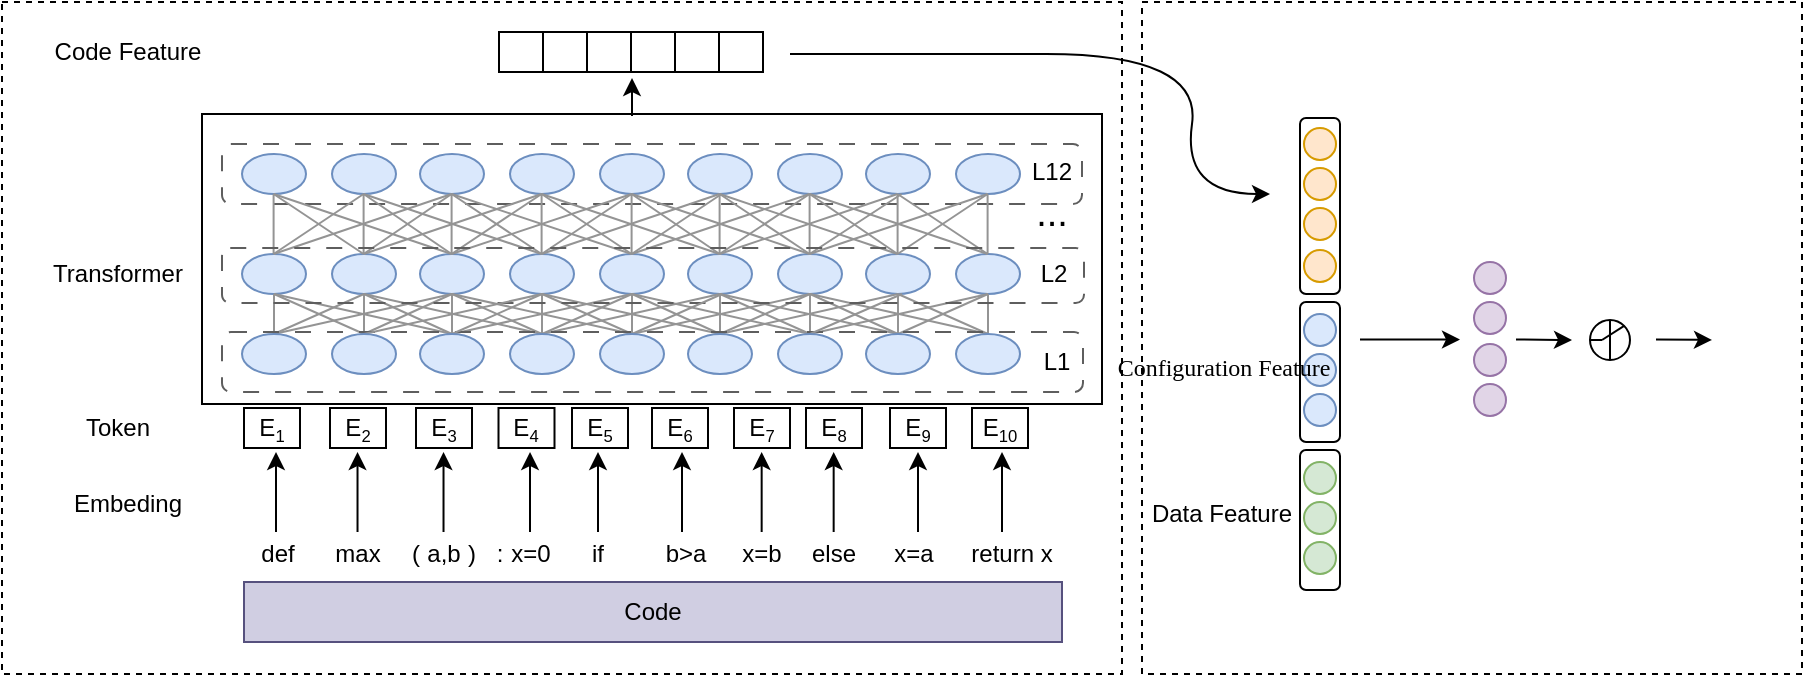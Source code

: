 <mxfile version="21.7.0" type="github">
  <diagram name="第 1 页" id="i-hQURjPeFK39cfyPwLi">
    <mxGraphModel dx="1195" dy="632" grid="1" gridSize="10" guides="1" tooltips="1" connect="1" arrows="1" fold="1" page="1" pageScale="1" pageWidth="827" pageHeight="1169" math="0" shadow="0">
      <root>
        <mxCell id="0" />
        <mxCell id="1" parent="0" />
        <mxCell id="bjcHSdZk1-LDdz5LGARR-2" value="" style="rounded=0;whiteSpace=wrap;html=1;dashed=1;" vertex="1" parent="1">
          <mxGeometry x="570" y="304" width="330" height="336" as="geometry" />
        </mxCell>
        <mxCell id="bjcHSdZk1-LDdz5LGARR-1" value="" style="rounded=0;whiteSpace=wrap;html=1;dashed=1;" vertex="1" parent="1">
          <mxGeometry y="304" width="560" height="336" as="geometry" />
        </mxCell>
        <mxCell id="APk3Ht_Tyn_4InIeWBDC-63" value="" style="group;dashed=1;" parent="1" vertex="1" connectable="0">
          <mxGeometry x="120" y="385" width="430" height="160" as="geometry" />
        </mxCell>
        <mxCell id="APk3Ht_Tyn_4InIeWBDC-177" value="" style="rounded=0;whiteSpace=wrap;html=1;" parent="APk3Ht_Tyn_4InIeWBDC-63" vertex="1">
          <mxGeometry x="-20" y="-25" width="450" height="145" as="geometry" />
        </mxCell>
        <mxCell id="APk3Ht_Tyn_4InIeWBDC-64" value="" style="ellipse;whiteSpace=wrap;html=1;fillColor=#dae8fc;strokeWidth=1;strokeColor=#6c8ebf;" parent="APk3Ht_Tyn_4InIeWBDC-63" vertex="1">
          <mxGeometry y="-5" width="32" height="20" as="geometry" />
        </mxCell>
        <mxCell id="APk3Ht_Tyn_4InIeWBDC-65" value="" style="ellipse;whiteSpace=wrap;html=1;fillColor=#dae8fc;strokeWidth=1;strokeColor=#6c8ebf;" parent="APk3Ht_Tyn_4InIeWBDC-63" vertex="1">
          <mxGeometry x="45" y="-5" width="32" height="20" as="geometry" />
        </mxCell>
        <mxCell id="APk3Ht_Tyn_4InIeWBDC-66" value="" style="ellipse;whiteSpace=wrap;html=1;fillColor=#dae8fc;strokeWidth=1;strokeColor=#6c8ebf;" parent="APk3Ht_Tyn_4InIeWBDC-63" vertex="1">
          <mxGeometry x="134" y="-5" width="32" height="20" as="geometry" />
        </mxCell>
        <mxCell id="APk3Ht_Tyn_4InIeWBDC-67" value="" style="ellipse;whiteSpace=wrap;html=1;fillColor=#dae8fc;strokeWidth=1;strokeColor=#6c8ebf;" parent="APk3Ht_Tyn_4InIeWBDC-63" vertex="1">
          <mxGeometry x="89" y="-5" width="32" height="20" as="geometry" />
        </mxCell>
        <mxCell id="APk3Ht_Tyn_4InIeWBDC-68" value="" style="ellipse;whiteSpace=wrap;html=1;fillColor=#dae8fc;strokeWidth=1;strokeColor=#6c8ebf;" parent="APk3Ht_Tyn_4InIeWBDC-63" vertex="1">
          <mxGeometry x="179" y="-5" width="32" height="20" as="geometry" />
        </mxCell>
        <mxCell id="APk3Ht_Tyn_4InIeWBDC-69" value="" style="ellipse;whiteSpace=wrap;html=1;fillColor=#dae8fc;strokeWidth=1;strokeColor=#6c8ebf;" parent="APk3Ht_Tyn_4InIeWBDC-63" vertex="1">
          <mxGeometry x="268" y="-5" width="32" height="20" as="geometry" />
        </mxCell>
        <mxCell id="APk3Ht_Tyn_4InIeWBDC-70" value="" style="ellipse;whiteSpace=wrap;html=1;fillColor=#dae8fc;strokeWidth=1;strokeColor=#6c8ebf;" parent="APk3Ht_Tyn_4InIeWBDC-63" vertex="1">
          <mxGeometry x="223" y="-5" width="32" height="20" as="geometry" />
        </mxCell>
        <mxCell id="APk3Ht_Tyn_4InIeWBDC-71" value="" style="ellipse;whiteSpace=wrap;html=1;fillColor=#dae8fc;strokeWidth=1;strokeColor=#6c8ebf;" parent="APk3Ht_Tyn_4InIeWBDC-63" vertex="1">
          <mxGeometry x="312" y="-5" width="32" height="20" as="geometry" />
        </mxCell>
        <mxCell id="APk3Ht_Tyn_4InIeWBDC-72" value="" style="ellipse;whiteSpace=wrap;html=1;fillColor=#dae8fc;strokeWidth=1;strokeColor=#6c8ebf;" parent="APk3Ht_Tyn_4InIeWBDC-63" vertex="1">
          <mxGeometry x="357" y="-5" width="32" height="20" as="geometry" />
        </mxCell>
        <mxCell id="APk3Ht_Tyn_4InIeWBDC-1" value="Code" style="rounded=0;whiteSpace=wrap;html=1;fillColor=#d0cee2;strokeColor=#56517e;" parent="1" vertex="1">
          <mxGeometry x="121" y="594" width="409" height="30" as="geometry" />
        </mxCell>
        <mxCell id="APk3Ht_Tyn_4InIeWBDC-5" value="def" style="text;html=1;strokeColor=none;fillColor=none;align=center;verticalAlign=middle;whiteSpace=wrap;rounded=0;" parent="1" vertex="1">
          <mxGeometry x="128" y="560" width="20" height="40" as="geometry" />
        </mxCell>
        <mxCell id="APk3Ht_Tyn_4InIeWBDC-6" value="max" style="text;html=1;strokeColor=none;fillColor=none;align=center;verticalAlign=middle;whiteSpace=wrap;rounded=0;" parent="1" vertex="1">
          <mxGeometry x="168" y="560" width="20" height="40" as="geometry" />
        </mxCell>
        <mxCell id="APk3Ht_Tyn_4InIeWBDC-7" value="(" style="text;html=1;strokeColor=none;fillColor=none;align=center;verticalAlign=middle;whiteSpace=wrap;rounded=0;" parent="1" vertex="1">
          <mxGeometry x="202" y="560" width="10" height="40" as="geometry" />
        </mxCell>
        <mxCell id="APk3Ht_Tyn_4InIeWBDC-8" value="a,b" style="text;html=1;strokeColor=none;fillColor=none;align=center;verticalAlign=middle;whiteSpace=wrap;rounded=0;" parent="1" vertex="1">
          <mxGeometry x="211" y="560" width="20" height="40" as="geometry" />
        </mxCell>
        <mxCell id="APk3Ht_Tyn_4InIeWBDC-9" value=")" style="text;html=1;strokeColor=none;fillColor=none;align=center;verticalAlign=middle;whiteSpace=wrap;rounded=0;" parent="1" vertex="1">
          <mxGeometry x="230" y="560" width="10" height="40" as="geometry" />
        </mxCell>
        <mxCell id="APk3Ht_Tyn_4InIeWBDC-10" value="x=0" style="text;html=1;strokeColor=none;fillColor=none;align=center;verticalAlign=middle;whiteSpace=wrap;rounded=0;" parent="1" vertex="1">
          <mxGeometry x="256" y="560" width="16.5" height="40" as="geometry" />
        </mxCell>
        <mxCell id="APk3Ht_Tyn_4InIeWBDC-11" value=":" style="text;html=1;strokeColor=none;fillColor=none;align=center;verticalAlign=middle;whiteSpace=wrap;rounded=0;" parent="1" vertex="1">
          <mxGeometry x="244" y="560" width="10" height="40" as="geometry" />
        </mxCell>
        <mxCell id="APk3Ht_Tyn_4InIeWBDC-12" value="x=b" style="text;html=1;strokeColor=none;fillColor=none;align=center;verticalAlign=middle;whiteSpace=wrap;rounded=0;" parent="1" vertex="1">
          <mxGeometry x="370" y="560" width="20" height="40" as="geometry" />
        </mxCell>
        <mxCell id="APk3Ht_Tyn_4InIeWBDC-13" value="if" style="text;html=1;strokeColor=none;fillColor=none;align=center;verticalAlign=middle;whiteSpace=wrap;rounded=0;" parent="1" vertex="1">
          <mxGeometry x="293" y="560" width="10" height="40" as="geometry" />
        </mxCell>
        <mxCell id="APk3Ht_Tyn_4InIeWBDC-15" value="else" style="text;html=1;strokeColor=none;fillColor=none;align=center;verticalAlign=middle;whiteSpace=wrap;rounded=0;" parent="1" vertex="1">
          <mxGeometry x="406" y="560" width="20" height="40" as="geometry" />
        </mxCell>
        <mxCell id="APk3Ht_Tyn_4InIeWBDC-16" value="x=a" style="text;html=1;strokeColor=none;fillColor=none;align=center;verticalAlign=middle;whiteSpace=wrap;rounded=0;" parent="1" vertex="1">
          <mxGeometry x="446" y="560" width="20" height="40" as="geometry" />
        </mxCell>
        <mxCell id="APk3Ht_Tyn_4InIeWBDC-17" value="return x" style="text;html=1;strokeColor=none;fillColor=none;align=center;verticalAlign=middle;whiteSpace=wrap;rounded=0;" parent="1" vertex="1">
          <mxGeometry x="480" y="560" width="50" height="40" as="geometry" />
        </mxCell>
        <mxCell id="APk3Ht_Tyn_4InIeWBDC-19" value="b&amp;gt;a" style="text;html=1;strokeColor=none;fillColor=none;align=center;verticalAlign=middle;whiteSpace=wrap;rounded=0;" parent="1" vertex="1">
          <mxGeometry x="329" y="560" width="26" height="40" as="geometry" />
        </mxCell>
        <mxCell id="APk3Ht_Tyn_4InIeWBDC-21" value="" style="endArrow=classic;html=1;rounded=0;" parent="1" edge="1">
          <mxGeometry width="50" height="50" relative="1" as="geometry">
            <mxPoint x="137" y="569" as="sourcePoint" />
            <mxPoint x="137" y="529" as="targetPoint" />
          </mxGeometry>
        </mxCell>
        <mxCell id="APk3Ht_Tyn_4InIeWBDC-22" value="" style="endArrow=classic;html=1;rounded=0;" parent="1" edge="1">
          <mxGeometry width="50" height="50" relative="1" as="geometry">
            <mxPoint x="177.76" y="569" as="sourcePoint" />
            <mxPoint x="177.76" y="529" as="targetPoint" />
          </mxGeometry>
        </mxCell>
        <mxCell id="APk3Ht_Tyn_4InIeWBDC-23" value="" style="endArrow=classic;html=1;rounded=0;" parent="1" edge="1">
          <mxGeometry width="50" height="50" relative="1" as="geometry">
            <mxPoint x="220.76" y="569" as="sourcePoint" />
            <mxPoint x="220.76" y="529" as="targetPoint" />
          </mxGeometry>
        </mxCell>
        <mxCell id="APk3Ht_Tyn_4InIeWBDC-24" value="" style="endArrow=classic;html=1;rounded=0;" parent="1" edge="1">
          <mxGeometry width="50" height="50" relative="1" as="geometry">
            <mxPoint x="264.01" y="569" as="sourcePoint" />
            <mxPoint x="264.01" y="529" as="targetPoint" />
          </mxGeometry>
        </mxCell>
        <mxCell id="APk3Ht_Tyn_4InIeWBDC-25" value="" style="endArrow=classic;html=1;rounded=0;" parent="1" edge="1">
          <mxGeometry width="50" height="50" relative="1" as="geometry">
            <mxPoint x="298" y="569" as="sourcePoint" />
            <mxPoint x="298" y="529" as="targetPoint" />
          </mxGeometry>
        </mxCell>
        <mxCell id="APk3Ht_Tyn_4InIeWBDC-26" value="" style="endArrow=classic;html=1;rounded=0;" parent="1" edge="1">
          <mxGeometry width="50" height="50" relative="1" as="geometry">
            <mxPoint x="340" y="569" as="sourcePoint" />
            <mxPoint x="340" y="529" as="targetPoint" />
          </mxGeometry>
        </mxCell>
        <mxCell id="APk3Ht_Tyn_4InIeWBDC-27" value="" style="endArrow=classic;html=1;rounded=0;" parent="1" edge="1">
          <mxGeometry width="50" height="50" relative="1" as="geometry">
            <mxPoint x="379.83" y="569" as="sourcePoint" />
            <mxPoint x="379.83" y="529" as="targetPoint" />
          </mxGeometry>
        </mxCell>
        <mxCell id="APk3Ht_Tyn_4InIeWBDC-28" value="" style="endArrow=classic;html=1;rounded=0;" parent="1" edge="1">
          <mxGeometry width="50" height="50" relative="1" as="geometry">
            <mxPoint x="415.83" y="569" as="sourcePoint" />
            <mxPoint x="415.83" y="529" as="targetPoint" />
          </mxGeometry>
        </mxCell>
        <mxCell id="APk3Ht_Tyn_4InIeWBDC-29" value="" style="endArrow=classic;html=1;rounded=0;" parent="1" edge="1">
          <mxGeometry width="50" height="50" relative="1" as="geometry">
            <mxPoint x="458" y="569" as="sourcePoint" />
            <mxPoint x="458" y="529" as="targetPoint" />
          </mxGeometry>
        </mxCell>
        <mxCell id="APk3Ht_Tyn_4InIeWBDC-30" value="" style="endArrow=classic;html=1;rounded=0;" parent="1" edge="1">
          <mxGeometry width="50" height="50" relative="1" as="geometry">
            <mxPoint x="500" y="569" as="sourcePoint" />
            <mxPoint x="500" y="529" as="targetPoint" />
          </mxGeometry>
        </mxCell>
        <mxCell id="APk3Ht_Tyn_4InIeWBDC-31" value="E&lt;span style=&quot;font-size: 10px;&quot;&gt;&lt;sub&gt;1&lt;/sub&gt;&lt;/span&gt;" style="rounded=0;whiteSpace=wrap;html=1;" parent="1" vertex="1">
          <mxGeometry x="121" y="507" width="28" height="20" as="geometry" />
        </mxCell>
        <mxCell id="APk3Ht_Tyn_4InIeWBDC-33" value="E&lt;span style=&quot;font-size: 10px;&quot;&gt;&lt;sub&gt;2&lt;/sub&gt;&lt;/span&gt;" style="rounded=0;whiteSpace=wrap;html=1;" parent="1" vertex="1">
          <mxGeometry x="164" y="507" width="28" height="20" as="geometry" />
        </mxCell>
        <mxCell id="APk3Ht_Tyn_4InIeWBDC-34" value="E&lt;span style=&quot;font-size: 10px;&quot;&gt;&lt;sub&gt;3&lt;/sub&gt;&lt;/span&gt;" style="rounded=0;whiteSpace=wrap;html=1;" parent="1" vertex="1">
          <mxGeometry x="207" y="507" width="28" height="20" as="geometry" />
        </mxCell>
        <mxCell id="APk3Ht_Tyn_4InIeWBDC-35" value="E&lt;span style=&quot;font-size: 10px;&quot;&gt;&lt;sub&gt;4&lt;/sub&gt;&lt;/span&gt;" style="rounded=0;whiteSpace=wrap;html=1;" parent="1" vertex="1">
          <mxGeometry x="248.25" y="507" width="28" height="20" as="geometry" />
        </mxCell>
        <mxCell id="APk3Ht_Tyn_4InIeWBDC-36" value="E&lt;span style=&quot;font-size: 10px;&quot;&gt;&lt;sub&gt;5&lt;/sub&gt;&lt;/span&gt;" style="rounded=0;whiteSpace=wrap;html=1;" parent="1" vertex="1">
          <mxGeometry x="285" y="507" width="28" height="20" as="geometry" />
        </mxCell>
        <mxCell id="APk3Ht_Tyn_4InIeWBDC-37" value="E&lt;span style=&quot;font-size: 10px;&quot;&gt;&lt;sub&gt;7&lt;/sub&gt;&lt;/span&gt;" style="rounded=0;whiteSpace=wrap;html=1;" parent="1" vertex="1">
          <mxGeometry x="366" y="507" width="28" height="20" as="geometry" />
        </mxCell>
        <mxCell id="APk3Ht_Tyn_4InIeWBDC-38" value="E&lt;span style=&quot;font-size: 10px;&quot;&gt;&lt;sub&gt;6&lt;/sub&gt;&lt;/span&gt;" style="rounded=0;whiteSpace=wrap;html=1;fontStyle=0" parent="1" vertex="1">
          <mxGeometry x="325" y="507" width="28" height="20" as="geometry" />
        </mxCell>
        <mxCell id="APk3Ht_Tyn_4InIeWBDC-39" value="E&lt;span style=&quot;font-size: 10px;&quot;&gt;&lt;sub&gt;8&lt;/sub&gt;&lt;/span&gt;" style="rounded=0;whiteSpace=wrap;html=1;" parent="1" vertex="1">
          <mxGeometry x="402" y="507" width="28" height="20" as="geometry" />
        </mxCell>
        <mxCell id="APk3Ht_Tyn_4InIeWBDC-40" value="E&lt;span style=&quot;font-size: 10px;&quot;&gt;&lt;sub&gt;9&lt;/sub&gt;&lt;/span&gt;" style="rounded=0;whiteSpace=wrap;html=1;" parent="1" vertex="1">
          <mxGeometry x="444" y="507" width="28" height="20" as="geometry" />
        </mxCell>
        <mxCell id="APk3Ht_Tyn_4InIeWBDC-41" value="E&lt;span style=&quot;font-size: 10px;&quot;&gt;&lt;sub&gt;10&lt;/sub&gt;&lt;/span&gt;" style="rounded=0;whiteSpace=wrap;html=1;" parent="1" vertex="1">
          <mxGeometry x="485" y="507" width="28" height="20" as="geometry" />
        </mxCell>
        <mxCell id="APk3Ht_Tyn_4InIeWBDC-53" value="" style="group" parent="1" vertex="1" connectable="0">
          <mxGeometry x="120" y="430" width="389" height="20" as="geometry" />
        </mxCell>
        <mxCell id="APk3Ht_Tyn_4InIeWBDC-54" value="" style="ellipse;whiteSpace=wrap;html=1;fillColor=#dae8fc;strokeWidth=1;strokeColor=#6c8ebf;" parent="APk3Ht_Tyn_4InIeWBDC-53" vertex="1">
          <mxGeometry width="32" height="20" as="geometry" />
        </mxCell>
        <mxCell id="APk3Ht_Tyn_4InIeWBDC-55" value="" style="ellipse;whiteSpace=wrap;html=1;fillColor=#dae8fc;strokeWidth=1;strokeColor=#6c8ebf;" parent="APk3Ht_Tyn_4InIeWBDC-53" vertex="1">
          <mxGeometry x="45" width="32" height="20" as="geometry" />
        </mxCell>
        <mxCell id="APk3Ht_Tyn_4InIeWBDC-56" value="" style="ellipse;whiteSpace=wrap;html=1;fillColor=#dae8fc;strokeWidth=1;strokeColor=#6c8ebf;" parent="APk3Ht_Tyn_4InIeWBDC-53" vertex="1">
          <mxGeometry x="134" width="32" height="20" as="geometry" />
        </mxCell>
        <mxCell id="APk3Ht_Tyn_4InIeWBDC-57" value="" style="ellipse;whiteSpace=wrap;html=1;fillColor=#dae8fc;strokeWidth=1;strokeColor=#6c8ebf;" parent="APk3Ht_Tyn_4InIeWBDC-53" vertex="1">
          <mxGeometry x="89" width="32" height="20" as="geometry" />
        </mxCell>
        <mxCell id="APk3Ht_Tyn_4InIeWBDC-58" value="" style="ellipse;whiteSpace=wrap;html=1;fillColor=#dae8fc;strokeWidth=1;strokeColor=#6c8ebf;" parent="APk3Ht_Tyn_4InIeWBDC-53" vertex="1">
          <mxGeometry x="179" width="32" height="20" as="geometry" />
        </mxCell>
        <mxCell id="APk3Ht_Tyn_4InIeWBDC-59" value="" style="ellipse;whiteSpace=wrap;html=1;fillColor=#dae8fc;strokeWidth=1;strokeColor=#6c8ebf;" parent="APk3Ht_Tyn_4InIeWBDC-53" vertex="1">
          <mxGeometry x="268" width="32" height="20" as="geometry" />
        </mxCell>
        <mxCell id="APk3Ht_Tyn_4InIeWBDC-60" value="" style="ellipse;whiteSpace=wrap;html=1;fillColor=#dae8fc;strokeWidth=1;strokeColor=#6c8ebf;" parent="APk3Ht_Tyn_4InIeWBDC-53" vertex="1">
          <mxGeometry x="223" width="32" height="20" as="geometry" />
        </mxCell>
        <mxCell id="APk3Ht_Tyn_4InIeWBDC-61" value="" style="ellipse;whiteSpace=wrap;html=1;fillColor=#dae8fc;strokeWidth=1;strokeColor=#6c8ebf;" parent="APk3Ht_Tyn_4InIeWBDC-53" vertex="1">
          <mxGeometry x="312" width="32" height="20" as="geometry" />
        </mxCell>
        <mxCell id="APk3Ht_Tyn_4InIeWBDC-62" value="" style="ellipse;whiteSpace=wrap;html=1;fillColor=#dae8fc;strokeWidth=1;strokeColor=#6c8ebf;" parent="APk3Ht_Tyn_4InIeWBDC-53" vertex="1">
          <mxGeometry x="357" width="32" height="20" as="geometry" />
        </mxCell>
        <mxCell id="APk3Ht_Tyn_4InIeWBDC-77" style="rounded=0;orthogonalLoop=1;jettySize=auto;html=1;exitX=0.5;exitY=0;exitDx=0;exitDy=0;entryX=0.5;entryY=1;entryDx=0;entryDy=0;endArrow=none;endFill=0;strokeWidth=1;strokeColor=#949494;" parent="1" source="APk3Ht_Tyn_4InIeWBDC-42" target="APk3Ht_Tyn_4InIeWBDC-54" edge="1">
          <mxGeometry relative="1" as="geometry" />
        </mxCell>
        <mxCell id="APk3Ht_Tyn_4InIeWBDC-78" style="edgeStyle=orthogonalEdgeStyle;rounded=0;orthogonalLoop=1;jettySize=auto;html=1;exitX=0.5;exitY=0;exitDx=0;exitDy=0;entryX=0.5;entryY=1;entryDx=0;entryDy=0;endArrow=none;endFill=0;strokeWidth=1;strokeColor=#949494;" parent="1" source="APk3Ht_Tyn_4InIeWBDC-43" target="APk3Ht_Tyn_4InIeWBDC-55" edge="1">
          <mxGeometry relative="1" as="geometry" />
        </mxCell>
        <mxCell id="APk3Ht_Tyn_4InIeWBDC-79" style="edgeStyle=orthogonalEdgeStyle;rounded=0;orthogonalLoop=1;jettySize=auto;html=1;exitX=0.5;exitY=0;exitDx=0;exitDy=0;entryX=0.5;entryY=1;entryDx=0;entryDy=0;endArrow=none;endFill=0;strokeWidth=1;strokeColor=#949494;" parent="1" source="APk3Ht_Tyn_4InIeWBDC-45" target="APk3Ht_Tyn_4InIeWBDC-57" edge="1">
          <mxGeometry relative="1" as="geometry" />
        </mxCell>
        <mxCell id="APk3Ht_Tyn_4InIeWBDC-80" style="edgeStyle=orthogonalEdgeStyle;rounded=0;orthogonalLoop=1;jettySize=auto;html=1;exitX=0.5;exitY=0;exitDx=0;exitDy=0;entryX=0.5;entryY=1;entryDx=0;entryDy=0;endArrow=none;endFill=0;strokeWidth=1;strokeColor=#949494;" parent="1" source="APk3Ht_Tyn_4InIeWBDC-44" target="APk3Ht_Tyn_4InIeWBDC-56" edge="1">
          <mxGeometry relative="1" as="geometry" />
        </mxCell>
        <mxCell id="APk3Ht_Tyn_4InIeWBDC-82" style="edgeStyle=orthogonalEdgeStyle;rounded=0;orthogonalLoop=1;jettySize=auto;html=1;exitX=0.5;exitY=0;exitDx=0;exitDy=0;entryX=0.5;entryY=1;entryDx=0;entryDy=0;endArrow=none;endFill=0;strokeWidth=1;strokeColor=#949494;" parent="1" source="APk3Ht_Tyn_4InIeWBDC-46" target="APk3Ht_Tyn_4InIeWBDC-58" edge="1">
          <mxGeometry relative="1" as="geometry" />
        </mxCell>
        <mxCell id="APk3Ht_Tyn_4InIeWBDC-83" style="edgeStyle=orthogonalEdgeStyle;rounded=0;orthogonalLoop=1;jettySize=auto;html=1;exitX=0.5;exitY=0;exitDx=0;exitDy=0;entryX=0.5;entryY=1;entryDx=0;entryDy=0;endArrow=none;endFill=0;strokeWidth=1;strokeColor=#949494;" parent="1" source="APk3Ht_Tyn_4InIeWBDC-48" target="APk3Ht_Tyn_4InIeWBDC-60" edge="1">
          <mxGeometry relative="1" as="geometry" />
        </mxCell>
        <mxCell id="APk3Ht_Tyn_4InIeWBDC-84" style="edgeStyle=orthogonalEdgeStyle;rounded=0;orthogonalLoop=1;jettySize=auto;html=1;exitX=0.5;exitY=0;exitDx=0;exitDy=0;entryX=0.5;entryY=1;entryDx=0;entryDy=0;endArrow=none;endFill=0;strokeWidth=1;strokeColor=#949494;" parent="1" source="APk3Ht_Tyn_4InIeWBDC-47" target="APk3Ht_Tyn_4InIeWBDC-59" edge="1">
          <mxGeometry relative="1" as="geometry" />
        </mxCell>
        <mxCell id="APk3Ht_Tyn_4InIeWBDC-85" style="edgeStyle=orthogonalEdgeStyle;rounded=0;orthogonalLoop=1;jettySize=auto;html=1;exitX=0.5;exitY=0;exitDx=0;exitDy=0;entryX=0.5;entryY=1;entryDx=0;entryDy=0;endArrow=none;endFill=0;strokeWidth=1;strokeColor=#949494;" parent="1" source="APk3Ht_Tyn_4InIeWBDC-49" target="APk3Ht_Tyn_4InIeWBDC-61" edge="1">
          <mxGeometry relative="1" as="geometry" />
        </mxCell>
        <mxCell id="APk3Ht_Tyn_4InIeWBDC-86" style="edgeStyle=orthogonalEdgeStyle;rounded=0;orthogonalLoop=1;jettySize=auto;html=1;exitX=0.5;exitY=0;exitDx=0;exitDy=0;entryX=0.5;entryY=1;entryDx=0;entryDy=0;endArrow=none;endFill=0;strokeWidth=1;strokeColor=#949494;" parent="1" source="APk3Ht_Tyn_4InIeWBDC-50" target="APk3Ht_Tyn_4InIeWBDC-62" edge="1">
          <mxGeometry relative="1" as="geometry" />
        </mxCell>
        <mxCell id="APk3Ht_Tyn_4InIeWBDC-88" style="edgeStyle=none;rounded=0;orthogonalLoop=1;jettySize=auto;html=1;exitX=0.5;exitY=0;exitDx=0;exitDy=0;entryX=0.5;entryY=1;entryDx=0;entryDy=0;endArrow=none;endFill=0;strokeWidth=1;strokeColor=#949494;" parent="1" source="APk3Ht_Tyn_4InIeWBDC-42" target="APk3Ht_Tyn_4InIeWBDC-55" edge="1">
          <mxGeometry relative="1" as="geometry" />
        </mxCell>
        <mxCell id="APk3Ht_Tyn_4InIeWBDC-89" style="edgeStyle=none;rounded=0;orthogonalLoop=1;jettySize=auto;html=1;exitX=0.5;exitY=0;exitDx=0;exitDy=0;entryX=0.5;entryY=1;entryDx=0;entryDy=0;endArrow=none;endFill=0;strokeWidth=1;strokeColor=#949494;" parent="1" source="APk3Ht_Tyn_4InIeWBDC-42" target="APk3Ht_Tyn_4InIeWBDC-57" edge="1">
          <mxGeometry relative="1" as="geometry" />
        </mxCell>
        <mxCell id="APk3Ht_Tyn_4InIeWBDC-90" style="edgeStyle=none;rounded=0;orthogonalLoop=1;jettySize=auto;html=1;exitX=0.5;exitY=0;exitDx=0;exitDy=0;entryX=0.5;entryY=1;entryDx=0;entryDy=0;endArrow=none;endFill=0;strokeWidth=1;strokeColor=#949494;" parent="1" source="APk3Ht_Tyn_4InIeWBDC-43" target="APk3Ht_Tyn_4InIeWBDC-57" edge="1">
          <mxGeometry relative="1" as="geometry" />
        </mxCell>
        <mxCell id="APk3Ht_Tyn_4InIeWBDC-93" style="edgeStyle=none;rounded=0;orthogonalLoop=1;jettySize=auto;html=1;exitX=0.5;exitY=0;exitDx=0;exitDy=0;entryX=0.5;entryY=1;entryDx=0;entryDy=0;endArrow=none;endFill=0;strokeWidth=1;strokeColor=#949494;" parent="1" source="APk3Ht_Tyn_4InIeWBDC-45" target="APk3Ht_Tyn_4InIeWBDC-58" edge="1">
          <mxGeometry relative="1" as="geometry" />
        </mxCell>
        <mxCell id="APk3Ht_Tyn_4InIeWBDC-94" style="edgeStyle=none;rounded=0;orthogonalLoop=1;jettySize=auto;html=1;exitX=0.5;exitY=0;exitDx=0;exitDy=0;entryX=0.5;entryY=1;entryDx=0;entryDy=0;endArrow=none;endFill=0;strokeWidth=1;strokeColor=#949494;" parent="1" source="APk3Ht_Tyn_4InIeWBDC-44" target="APk3Ht_Tyn_4InIeWBDC-58" edge="1">
          <mxGeometry relative="1" as="geometry" />
        </mxCell>
        <mxCell id="APk3Ht_Tyn_4InIeWBDC-95" style="edgeStyle=none;rounded=0;orthogonalLoop=1;jettySize=auto;html=1;exitX=0.5;exitY=0;exitDx=0;exitDy=0;entryX=0.5;entryY=1;entryDx=0;entryDy=0;endArrow=none;endFill=0;strokeWidth=1;strokeColor=#949494;" parent="1" source="APk3Ht_Tyn_4InIeWBDC-44" target="APk3Ht_Tyn_4InIeWBDC-60" edge="1">
          <mxGeometry relative="1" as="geometry" />
        </mxCell>
        <mxCell id="APk3Ht_Tyn_4InIeWBDC-97" style="edgeStyle=none;rounded=0;orthogonalLoop=1;jettySize=auto;html=1;exitX=0.5;exitY=0;exitDx=0;exitDy=0;entryX=0.5;entryY=1;entryDx=0;entryDy=0;endArrow=none;endFill=0;strokeWidth=1;strokeColor=#949494;" parent="1" source="APk3Ht_Tyn_4InIeWBDC-46" target="APk3Ht_Tyn_4InIeWBDC-59" edge="1">
          <mxGeometry relative="1" as="geometry" />
        </mxCell>
        <mxCell id="APk3Ht_Tyn_4InIeWBDC-98" style="edgeStyle=none;rounded=0;orthogonalLoop=1;jettySize=auto;html=1;exitX=0.5;exitY=0;exitDx=0;exitDy=0;entryX=0.5;entryY=1;entryDx=0;entryDy=0;endArrow=none;endFill=0;strokeWidth=1;strokeColor=#949494;" parent="1" source="APk3Ht_Tyn_4InIeWBDC-48" target="APk3Ht_Tyn_4InIeWBDC-59" edge="1">
          <mxGeometry relative="1" as="geometry" />
        </mxCell>
        <mxCell id="APk3Ht_Tyn_4InIeWBDC-99" style="edgeStyle=none;rounded=0;orthogonalLoop=1;jettySize=auto;html=1;exitX=0.5;exitY=0;exitDx=0;exitDy=0;entryX=0.5;entryY=1;entryDx=0;entryDy=0;endArrow=none;endFill=0;strokeWidth=1;strokeColor=#949494;" parent="1" source="APk3Ht_Tyn_4InIeWBDC-48" target="APk3Ht_Tyn_4InIeWBDC-61" edge="1">
          <mxGeometry relative="1" as="geometry" />
        </mxCell>
        <mxCell id="APk3Ht_Tyn_4InIeWBDC-101" style="edgeStyle=none;rounded=0;orthogonalLoop=1;jettySize=auto;html=1;exitX=0.5;exitY=0;exitDx=0;exitDy=0;entryX=0.5;entryY=1;entryDx=0;entryDy=0;endArrow=none;endFill=0;strokeWidth=1;strokeColor=#949494;" parent="1" source="APk3Ht_Tyn_4InIeWBDC-47" target="APk3Ht_Tyn_4InIeWBDC-62" edge="1">
          <mxGeometry relative="1" as="geometry" />
        </mxCell>
        <mxCell id="APk3Ht_Tyn_4InIeWBDC-102" style="edgeStyle=none;rounded=0;orthogonalLoop=1;jettySize=auto;html=1;exitX=0.5;exitY=0;exitDx=0;exitDy=0;entryX=0.5;entryY=1;entryDx=0;entryDy=0;endArrow=none;endFill=0;strokeWidth=1;strokeColor=#949494;" parent="1" source="APk3Ht_Tyn_4InIeWBDC-49" target="APk3Ht_Tyn_4InIeWBDC-62" edge="1">
          <mxGeometry relative="1" as="geometry" />
        </mxCell>
        <mxCell id="APk3Ht_Tyn_4InIeWBDC-103" style="edgeStyle=none;rounded=0;orthogonalLoop=1;jettySize=auto;html=1;exitX=0.5;exitY=0;exitDx=0;exitDy=0;entryX=0.5;entryY=1;entryDx=0;entryDy=0;endArrow=none;endFill=0;strokeWidth=1;strokeColor=#949494;" parent="1" source="APk3Ht_Tyn_4InIeWBDC-43" target="APk3Ht_Tyn_4InIeWBDC-54" edge="1">
          <mxGeometry relative="1" as="geometry" />
        </mxCell>
        <mxCell id="APk3Ht_Tyn_4InIeWBDC-104" style="edgeStyle=none;rounded=0;orthogonalLoop=1;jettySize=auto;html=1;exitX=0.5;exitY=0;exitDx=0;exitDy=0;entryX=0.5;entryY=1;entryDx=0;entryDy=0;endArrow=none;endFill=0;strokeWidth=1;strokeColor=#949494;" parent="1" source="APk3Ht_Tyn_4InIeWBDC-45" target="APk3Ht_Tyn_4InIeWBDC-55" edge="1">
          <mxGeometry relative="1" as="geometry" />
        </mxCell>
        <mxCell id="APk3Ht_Tyn_4InIeWBDC-105" style="edgeStyle=none;rounded=0;orthogonalLoop=1;jettySize=auto;html=1;exitX=0.5;exitY=0;exitDx=0;exitDy=0;entryX=0.5;entryY=1;entryDx=0;entryDy=0;endArrow=none;endFill=0;strokeWidth=1;strokeColor=#949494;" parent="1" source="APk3Ht_Tyn_4InIeWBDC-45" target="APk3Ht_Tyn_4InIeWBDC-54" edge="1">
          <mxGeometry relative="1" as="geometry" />
        </mxCell>
        <mxCell id="APk3Ht_Tyn_4InIeWBDC-106" style="edgeStyle=none;rounded=0;orthogonalLoop=1;jettySize=auto;html=1;exitX=0.5;exitY=0;exitDx=0;exitDy=0;entryX=0.5;entryY=1;entryDx=0;entryDy=0;endArrow=none;endFill=0;strokeWidth=1;strokeColor=#949494;" parent="1" source="APk3Ht_Tyn_4InIeWBDC-44" target="APk3Ht_Tyn_4InIeWBDC-57" edge="1">
          <mxGeometry relative="1" as="geometry" />
        </mxCell>
        <mxCell id="APk3Ht_Tyn_4InIeWBDC-107" style="edgeStyle=none;rounded=0;orthogonalLoop=1;jettySize=auto;html=1;exitX=0.5;exitY=0;exitDx=0;exitDy=0;entryX=0.5;entryY=1;entryDx=0;entryDy=0;endArrow=none;endFill=0;strokeWidth=1;strokeColor=#949494;" parent="1" source="APk3Ht_Tyn_4InIeWBDC-44" target="APk3Ht_Tyn_4InIeWBDC-55" edge="1">
          <mxGeometry relative="1" as="geometry" />
        </mxCell>
        <mxCell id="APk3Ht_Tyn_4InIeWBDC-108" style="edgeStyle=none;rounded=0;orthogonalLoop=1;jettySize=auto;html=1;exitX=0.5;exitY=0;exitDx=0;exitDy=0;entryX=0.5;entryY=1;entryDx=0;entryDy=0;endArrow=none;endFill=0;strokeWidth=1;strokeColor=#949494;" parent="1" source="APk3Ht_Tyn_4InIeWBDC-46" target="APk3Ht_Tyn_4InIeWBDC-56" edge="1">
          <mxGeometry relative="1" as="geometry" />
        </mxCell>
        <mxCell id="APk3Ht_Tyn_4InIeWBDC-109" style="edgeStyle=none;rounded=0;orthogonalLoop=1;jettySize=auto;html=1;exitX=0.5;exitY=0;exitDx=0;exitDy=0;entryX=0.5;entryY=1;entryDx=0;entryDy=0;endArrow=none;endFill=0;strokeWidth=1;strokeColor=#949494;" parent="1" source="APk3Ht_Tyn_4InIeWBDC-46" target="APk3Ht_Tyn_4InIeWBDC-57" edge="1">
          <mxGeometry relative="1" as="geometry" />
        </mxCell>
        <mxCell id="APk3Ht_Tyn_4InIeWBDC-110" style="edgeStyle=none;rounded=0;orthogonalLoop=1;jettySize=auto;html=1;exitX=0.5;exitY=0;exitDx=0;exitDy=0;entryX=0.5;entryY=1;entryDx=0;entryDy=0;endArrow=none;endFill=0;strokeWidth=1;strokeColor=#949494;" parent="1" source="APk3Ht_Tyn_4InIeWBDC-48" target="APk3Ht_Tyn_4InIeWBDC-58" edge="1">
          <mxGeometry relative="1" as="geometry" />
        </mxCell>
        <mxCell id="APk3Ht_Tyn_4InIeWBDC-111" style="edgeStyle=none;rounded=0;orthogonalLoop=1;jettySize=auto;html=1;exitX=0.5;exitY=0;exitDx=0;exitDy=0;entryX=0.5;entryY=1;entryDx=0;entryDy=0;endArrow=none;endFill=0;strokeWidth=1;strokeColor=#949494;" parent="1" source="APk3Ht_Tyn_4InIeWBDC-48" target="APk3Ht_Tyn_4InIeWBDC-56" edge="1">
          <mxGeometry relative="1" as="geometry" />
        </mxCell>
        <mxCell id="APk3Ht_Tyn_4InIeWBDC-112" style="edgeStyle=none;rounded=0;orthogonalLoop=1;jettySize=auto;html=1;exitX=0.5;exitY=0;exitDx=0;exitDy=0;entryX=0.5;entryY=1;entryDx=0;entryDy=0;endArrow=none;endFill=0;strokeWidth=1;strokeColor=#949494;" parent="1" source="APk3Ht_Tyn_4InIeWBDC-47" target="APk3Ht_Tyn_4InIeWBDC-60" edge="1">
          <mxGeometry relative="1" as="geometry" />
        </mxCell>
        <mxCell id="APk3Ht_Tyn_4InIeWBDC-113" style="edgeStyle=none;rounded=0;orthogonalLoop=1;jettySize=auto;html=1;exitX=0.5;exitY=0;exitDx=0;exitDy=0;entryX=0.5;entryY=1;entryDx=0;entryDy=0;endArrow=none;endFill=0;strokeWidth=1;strokeColor=#949494;" parent="1" source="APk3Ht_Tyn_4InIeWBDC-47" target="APk3Ht_Tyn_4InIeWBDC-58" edge="1">
          <mxGeometry relative="1" as="geometry" />
        </mxCell>
        <mxCell id="APk3Ht_Tyn_4InIeWBDC-114" style="edgeStyle=none;rounded=0;orthogonalLoop=1;jettySize=auto;html=1;exitX=0.5;exitY=0;exitDx=0;exitDy=0;entryX=0.5;entryY=1;entryDx=0;entryDy=0;endArrow=none;endFill=0;strokeWidth=1;strokeColor=#949494;" parent="1" source="APk3Ht_Tyn_4InIeWBDC-49" target="APk3Ht_Tyn_4InIeWBDC-59" edge="1">
          <mxGeometry relative="1" as="geometry" />
        </mxCell>
        <mxCell id="APk3Ht_Tyn_4InIeWBDC-115" style="edgeStyle=none;rounded=0;orthogonalLoop=1;jettySize=auto;html=1;exitX=0.5;exitY=0;exitDx=0;exitDy=0;entryX=0.5;entryY=1;entryDx=0;entryDy=0;endArrow=none;endFill=0;strokeWidth=1;strokeColor=#949494;" parent="1" source="APk3Ht_Tyn_4InIeWBDC-49" target="APk3Ht_Tyn_4InIeWBDC-60" edge="1">
          <mxGeometry relative="1" as="geometry" />
        </mxCell>
        <mxCell id="APk3Ht_Tyn_4InIeWBDC-116" style="edgeStyle=none;rounded=0;orthogonalLoop=1;jettySize=auto;html=1;exitX=0.5;exitY=0;exitDx=0;exitDy=0;entryX=0.5;entryY=1;entryDx=0;entryDy=0;endArrow=none;endFill=0;strokeWidth=1;strokeColor=#949494;" parent="1" source="APk3Ht_Tyn_4InIeWBDC-50" target="APk3Ht_Tyn_4InIeWBDC-61" edge="1">
          <mxGeometry relative="1" as="geometry" />
        </mxCell>
        <mxCell id="APk3Ht_Tyn_4InIeWBDC-117" style="edgeStyle=none;rounded=0;orthogonalLoop=1;jettySize=auto;html=1;exitX=0.5;exitY=0;exitDx=0;exitDy=0;entryX=0.5;entryY=1;entryDx=0;entryDy=0;endArrow=none;endFill=0;strokeWidth=1;strokeColor=#949494;" parent="1" source="APk3Ht_Tyn_4InIeWBDC-50" target="APk3Ht_Tyn_4InIeWBDC-59" edge="1">
          <mxGeometry relative="1" as="geometry" />
        </mxCell>
        <mxCell id="APk3Ht_Tyn_4InIeWBDC-159" value="" style="rounded=0;whiteSpace=wrap;html=1;" parent="1" vertex="1">
          <mxGeometry x="248.5" y="319" width="22" height="20" as="geometry" />
        </mxCell>
        <mxCell id="APk3Ht_Tyn_4InIeWBDC-160" value="" style="rounded=0;whiteSpace=wrap;html=1;" parent="1" vertex="1">
          <mxGeometry x="270.5" y="319" width="22" height="20" as="geometry" />
        </mxCell>
        <mxCell id="APk3Ht_Tyn_4InIeWBDC-161" value="" style="rounded=0;whiteSpace=wrap;html=1;" parent="1" vertex="1">
          <mxGeometry x="292.5" y="319" width="22" height="20" as="geometry" />
        </mxCell>
        <mxCell id="APk3Ht_Tyn_4InIeWBDC-162" value="" style="rounded=0;whiteSpace=wrap;html=1;" parent="1" vertex="1">
          <mxGeometry x="314.5" y="319" width="22" height="20" as="geometry" />
        </mxCell>
        <mxCell id="APk3Ht_Tyn_4InIeWBDC-163" value="" style="rounded=0;whiteSpace=wrap;html=1;" parent="1" vertex="1">
          <mxGeometry x="336.5" y="319" width="22" height="20" as="geometry" />
        </mxCell>
        <mxCell id="APk3Ht_Tyn_4InIeWBDC-164" value="" style="rounded=0;whiteSpace=wrap;html=1;" parent="1" vertex="1">
          <mxGeometry x="358.5" y="319" width="22" height="20" as="geometry" />
        </mxCell>
        <mxCell id="APk3Ht_Tyn_4InIeWBDC-165" value="" style="rounded=1;whiteSpace=wrap;html=1;dashed=1;dashPattern=8 8;fillColor=none;strokeColor=#5E5E5E;" parent="1" vertex="1">
          <mxGeometry x="110" y="375" width="430" height="30" as="geometry" />
        </mxCell>
        <mxCell id="APk3Ht_Tyn_4InIeWBDC-168" value="L12" style="text;html=1;strokeColor=none;fillColor=none;align=center;verticalAlign=middle;whiteSpace=wrap;rounded=0;" parent="1" vertex="1">
          <mxGeometry x="495" y="374" width="60" height="30" as="geometry" />
        </mxCell>
        <mxCell id="APk3Ht_Tyn_4InIeWBDC-171" value="&lt;font style=&quot;font-size: 19px;&quot;&gt;...&lt;/font&gt;" style="text;html=1;strokeColor=none;fillColor=none;align=center;verticalAlign=middle;whiteSpace=wrap;rounded=0;strokeWidth=6;" parent="1" vertex="1">
          <mxGeometry x="494.8" y="395" width="60" height="30" as="geometry" />
        </mxCell>
        <mxCell id="APk3Ht_Tyn_4InIeWBDC-172" value="" style="group" parent="1" vertex="1" connectable="0">
          <mxGeometry x="135.8" y="400" width="357" height="30" as="geometry" />
        </mxCell>
        <mxCell id="APk3Ht_Tyn_4InIeWBDC-118" style="edgeStyle=none;rounded=0;orthogonalLoop=1;jettySize=auto;html=1;exitX=0.5;exitY=0;exitDx=0;exitDy=0;endArrow=none;endFill=0;strokeWidth=1;strokeColor=#949494;" parent="APk3Ht_Tyn_4InIeWBDC-172" edge="1">
          <mxGeometry relative="1" as="geometry">
            <mxPoint x="134" as="targetPoint" />
            <mxPoint x="45" y="30" as="sourcePoint" />
          </mxGeometry>
        </mxCell>
        <mxCell id="APk3Ht_Tyn_4InIeWBDC-119" style="edgeStyle=none;rounded=0;orthogonalLoop=1;jettySize=auto;html=1;exitX=0.5;exitY=0;exitDx=0;exitDy=0;endArrow=none;endFill=0;strokeWidth=1;strokeColor=#949494;" parent="APk3Ht_Tyn_4InIeWBDC-172" edge="1">
          <mxGeometry relative="1" as="geometry">
            <mxPoint x="134" as="targetPoint" />
            <mxPoint x="89" y="30" as="sourcePoint" />
          </mxGeometry>
        </mxCell>
        <mxCell id="APk3Ht_Tyn_4InIeWBDC-120" style="edgeStyle=none;rounded=0;orthogonalLoop=1;jettySize=auto;html=1;exitX=0.5;exitY=0;exitDx=0;exitDy=0;endArrow=none;endFill=0;strokeWidth=1;strokeColor=#949494;" parent="APk3Ht_Tyn_4InIeWBDC-172" edge="1">
          <mxGeometry relative="1" as="geometry">
            <mxPoint x="224" as="targetPoint" />
            <mxPoint x="179" y="30" as="sourcePoint" />
          </mxGeometry>
        </mxCell>
        <mxCell id="APk3Ht_Tyn_4InIeWBDC-121" style="edgeStyle=none;rounded=0;orthogonalLoop=1;jettySize=auto;html=1;exitX=0.5;exitY=0;exitDx=0;exitDy=0;endArrow=none;endFill=0;strokeWidth=1;strokeColor=#949494;" parent="APk3Ht_Tyn_4InIeWBDC-172" edge="1">
          <mxGeometry relative="1" as="geometry">
            <mxPoint x="314" as="targetPoint" />
            <mxPoint x="268" y="30" as="sourcePoint" />
          </mxGeometry>
        </mxCell>
        <mxCell id="APk3Ht_Tyn_4InIeWBDC-122" style="rounded=0;orthogonalLoop=1;jettySize=auto;html=1;exitX=0.5;exitY=0;exitDx=0;exitDy=0;entryX=0.5;entryY=1;entryDx=0;entryDy=0;endArrow=none;endFill=0;strokeWidth=1;strokeColor=#949494;" parent="APk3Ht_Tyn_4InIeWBDC-172" edge="1">
          <mxGeometry relative="1" as="geometry">
            <mxPoint y="30" as="sourcePoint" />
            <mxPoint as="targetPoint" />
          </mxGeometry>
        </mxCell>
        <mxCell id="APk3Ht_Tyn_4InIeWBDC-123" style="edgeStyle=orthogonalEdgeStyle;rounded=0;orthogonalLoop=1;jettySize=auto;html=1;exitX=0.5;exitY=0;exitDx=0;exitDy=0;entryX=0.5;entryY=1;entryDx=0;entryDy=0;endArrow=none;endFill=0;strokeWidth=1;strokeColor=#949494;" parent="APk3Ht_Tyn_4InIeWBDC-172" edge="1">
          <mxGeometry relative="1" as="geometry">
            <mxPoint x="45" y="30" as="sourcePoint" />
            <mxPoint x="45" as="targetPoint" />
          </mxGeometry>
        </mxCell>
        <mxCell id="APk3Ht_Tyn_4InIeWBDC-124" style="edgeStyle=orthogonalEdgeStyle;rounded=0;orthogonalLoop=1;jettySize=auto;html=1;exitX=0.5;exitY=0;exitDx=0;exitDy=0;entryX=0.5;entryY=1;entryDx=0;entryDy=0;endArrow=none;endFill=0;strokeWidth=1;strokeColor=#949494;" parent="APk3Ht_Tyn_4InIeWBDC-172" edge="1">
          <mxGeometry relative="1" as="geometry">
            <mxPoint x="89" y="30" as="sourcePoint" />
            <mxPoint x="89" as="targetPoint" />
          </mxGeometry>
        </mxCell>
        <mxCell id="APk3Ht_Tyn_4InIeWBDC-125" style="edgeStyle=orthogonalEdgeStyle;rounded=0;orthogonalLoop=1;jettySize=auto;html=1;exitX=0.5;exitY=0;exitDx=0;exitDy=0;entryX=0.5;entryY=1;entryDx=0;entryDy=0;endArrow=none;endFill=0;strokeWidth=1;strokeColor=#949494;" parent="APk3Ht_Tyn_4InIeWBDC-172" edge="1">
          <mxGeometry relative="1" as="geometry">
            <mxPoint x="134" y="30" as="sourcePoint" />
            <mxPoint x="134" as="targetPoint" />
          </mxGeometry>
        </mxCell>
        <mxCell id="APk3Ht_Tyn_4InIeWBDC-126" style="edgeStyle=orthogonalEdgeStyle;rounded=0;orthogonalLoop=1;jettySize=auto;html=1;exitX=0.5;exitY=0;exitDx=0;exitDy=0;entryX=0.5;entryY=1;entryDx=0;entryDy=0;endArrow=none;endFill=0;strokeWidth=1;strokeColor=#949494;" parent="APk3Ht_Tyn_4InIeWBDC-172" edge="1">
          <mxGeometry relative="1" as="geometry">
            <mxPoint x="179" y="30" as="sourcePoint" />
            <mxPoint x="179" as="targetPoint" />
          </mxGeometry>
        </mxCell>
        <mxCell id="APk3Ht_Tyn_4InIeWBDC-127" style="edgeStyle=orthogonalEdgeStyle;rounded=0;orthogonalLoop=1;jettySize=auto;html=1;exitX=0.5;exitY=0;exitDx=0;exitDy=0;entryX=0.5;entryY=1;entryDx=0;entryDy=0;endArrow=none;endFill=0;strokeWidth=1;strokeColor=#949494;" parent="APk3Ht_Tyn_4InIeWBDC-172" edge="1">
          <mxGeometry relative="1" as="geometry">
            <mxPoint x="223" y="30" as="sourcePoint" />
            <mxPoint x="223" as="targetPoint" />
          </mxGeometry>
        </mxCell>
        <mxCell id="APk3Ht_Tyn_4InIeWBDC-128" style="edgeStyle=orthogonalEdgeStyle;rounded=0;orthogonalLoop=1;jettySize=auto;html=1;exitX=0.5;exitY=0;exitDx=0;exitDy=0;entryX=0.5;entryY=1;entryDx=0;entryDy=0;endArrow=none;endFill=0;strokeWidth=1;strokeColor=#949494;" parent="APk3Ht_Tyn_4InIeWBDC-172" edge="1">
          <mxGeometry relative="1" as="geometry">
            <mxPoint x="268" y="30" as="sourcePoint" />
            <mxPoint x="268" as="targetPoint" />
          </mxGeometry>
        </mxCell>
        <mxCell id="APk3Ht_Tyn_4InIeWBDC-129" style="edgeStyle=orthogonalEdgeStyle;rounded=0;orthogonalLoop=1;jettySize=auto;html=1;exitX=0.5;exitY=0;exitDx=0;exitDy=0;entryX=0.5;entryY=1;entryDx=0;entryDy=0;endArrow=none;endFill=0;strokeWidth=1;strokeColor=#949494;" parent="APk3Ht_Tyn_4InIeWBDC-172" edge="1">
          <mxGeometry relative="1" as="geometry">
            <mxPoint x="312" y="30" as="sourcePoint" />
            <mxPoint x="312" as="targetPoint" />
          </mxGeometry>
        </mxCell>
        <mxCell id="APk3Ht_Tyn_4InIeWBDC-130" style="edgeStyle=orthogonalEdgeStyle;rounded=0;orthogonalLoop=1;jettySize=auto;html=1;exitX=0.5;exitY=0;exitDx=0;exitDy=0;entryX=0.5;entryY=1;entryDx=0;entryDy=0;endArrow=none;endFill=0;strokeWidth=1;strokeColor=#949494;" parent="APk3Ht_Tyn_4InIeWBDC-172" edge="1">
          <mxGeometry relative="1" as="geometry">
            <mxPoint x="357" y="30" as="sourcePoint" />
            <mxPoint x="357" as="targetPoint" />
          </mxGeometry>
        </mxCell>
        <mxCell id="APk3Ht_Tyn_4InIeWBDC-131" style="edgeStyle=none;rounded=0;orthogonalLoop=1;jettySize=auto;html=1;exitX=0.5;exitY=0;exitDx=0;exitDy=0;entryX=0.5;entryY=1;entryDx=0;entryDy=0;endArrow=none;endFill=0;strokeWidth=1;strokeColor=#949494;" parent="APk3Ht_Tyn_4InIeWBDC-172" edge="1">
          <mxGeometry relative="1" as="geometry">
            <mxPoint y="30" as="sourcePoint" />
            <mxPoint x="45" as="targetPoint" />
          </mxGeometry>
        </mxCell>
        <mxCell id="APk3Ht_Tyn_4InIeWBDC-132" style="edgeStyle=none;rounded=0;orthogonalLoop=1;jettySize=auto;html=1;exitX=0.5;exitY=0;exitDx=0;exitDy=0;entryX=0.5;entryY=1;entryDx=0;entryDy=0;endArrow=none;endFill=0;strokeWidth=1;strokeColor=#949494;" parent="APk3Ht_Tyn_4InIeWBDC-172" edge="1">
          <mxGeometry relative="1" as="geometry">
            <mxPoint y="30" as="sourcePoint" />
            <mxPoint x="89" as="targetPoint" />
          </mxGeometry>
        </mxCell>
        <mxCell id="APk3Ht_Tyn_4InIeWBDC-133" style="edgeStyle=none;rounded=0;orthogonalLoop=1;jettySize=auto;html=1;exitX=0.5;exitY=0;exitDx=0;exitDy=0;entryX=0.5;entryY=1;entryDx=0;entryDy=0;endArrow=none;endFill=0;strokeWidth=1;strokeColor=#949494;" parent="APk3Ht_Tyn_4InIeWBDC-172" edge="1">
          <mxGeometry relative="1" as="geometry">
            <mxPoint x="45" y="30" as="sourcePoint" />
            <mxPoint x="89" as="targetPoint" />
          </mxGeometry>
        </mxCell>
        <mxCell id="APk3Ht_Tyn_4InIeWBDC-134" style="edgeStyle=none;rounded=0;orthogonalLoop=1;jettySize=auto;html=1;exitX=0.5;exitY=0;exitDx=0;exitDy=0;entryX=0.5;entryY=1;entryDx=0;entryDy=0;endArrow=none;endFill=0;strokeWidth=1;strokeColor=#949494;" parent="APk3Ht_Tyn_4InIeWBDC-172" edge="1">
          <mxGeometry relative="1" as="geometry">
            <mxPoint x="89" y="30" as="sourcePoint" />
            <mxPoint x="179" as="targetPoint" />
          </mxGeometry>
        </mxCell>
        <mxCell id="APk3Ht_Tyn_4InIeWBDC-135" style="edgeStyle=none;rounded=0;orthogonalLoop=1;jettySize=auto;html=1;exitX=0.5;exitY=0;exitDx=0;exitDy=0;entryX=0.5;entryY=1;entryDx=0;entryDy=0;endArrow=none;endFill=0;strokeWidth=1;strokeColor=#949494;" parent="APk3Ht_Tyn_4InIeWBDC-172" edge="1">
          <mxGeometry relative="1" as="geometry">
            <mxPoint x="134" y="30" as="sourcePoint" />
            <mxPoint x="179" as="targetPoint" />
          </mxGeometry>
        </mxCell>
        <mxCell id="APk3Ht_Tyn_4InIeWBDC-136" style="edgeStyle=none;rounded=0;orthogonalLoop=1;jettySize=auto;html=1;exitX=0.5;exitY=0;exitDx=0;exitDy=0;entryX=0.5;entryY=1;entryDx=0;entryDy=0;endArrow=none;endFill=0;strokeWidth=1;strokeColor=#949494;" parent="APk3Ht_Tyn_4InIeWBDC-172" edge="1">
          <mxGeometry relative="1" as="geometry">
            <mxPoint x="134" y="30" as="sourcePoint" />
            <mxPoint x="223" as="targetPoint" />
          </mxGeometry>
        </mxCell>
        <mxCell id="APk3Ht_Tyn_4InIeWBDC-137" style="edgeStyle=none;rounded=0;orthogonalLoop=1;jettySize=auto;html=1;exitX=0.5;exitY=0;exitDx=0;exitDy=0;entryX=0.5;entryY=1;entryDx=0;entryDy=0;endArrow=none;endFill=0;strokeWidth=1;strokeColor=#949494;" parent="APk3Ht_Tyn_4InIeWBDC-172" edge="1">
          <mxGeometry relative="1" as="geometry">
            <mxPoint x="179" y="30" as="sourcePoint" />
            <mxPoint x="268" as="targetPoint" />
          </mxGeometry>
        </mxCell>
        <mxCell id="APk3Ht_Tyn_4InIeWBDC-138" style="edgeStyle=none;rounded=0;orthogonalLoop=1;jettySize=auto;html=1;exitX=0.5;exitY=0;exitDx=0;exitDy=0;entryX=0.5;entryY=1;entryDx=0;entryDy=0;endArrow=none;endFill=0;strokeWidth=1;strokeColor=#949494;" parent="APk3Ht_Tyn_4InIeWBDC-172" edge="1">
          <mxGeometry relative="1" as="geometry">
            <mxPoint x="223" y="30" as="sourcePoint" />
            <mxPoint x="268" as="targetPoint" />
          </mxGeometry>
        </mxCell>
        <mxCell id="APk3Ht_Tyn_4InIeWBDC-139" style="edgeStyle=none;rounded=0;orthogonalLoop=1;jettySize=auto;html=1;exitX=0.5;exitY=0;exitDx=0;exitDy=0;entryX=0.5;entryY=1;entryDx=0;entryDy=0;endArrow=none;endFill=0;strokeWidth=1;strokeColor=#949494;" parent="APk3Ht_Tyn_4InIeWBDC-172" edge="1">
          <mxGeometry relative="1" as="geometry">
            <mxPoint x="223" y="30" as="sourcePoint" />
            <mxPoint x="312" as="targetPoint" />
          </mxGeometry>
        </mxCell>
        <mxCell id="APk3Ht_Tyn_4InIeWBDC-140" style="edgeStyle=none;rounded=0;orthogonalLoop=1;jettySize=auto;html=1;exitX=0.5;exitY=0;exitDx=0;exitDy=0;entryX=0.5;entryY=1;entryDx=0;entryDy=0;endArrow=none;endFill=0;strokeWidth=1;strokeColor=#949494;" parent="APk3Ht_Tyn_4InIeWBDC-172" edge="1">
          <mxGeometry relative="1" as="geometry">
            <mxPoint x="268" y="30" as="sourcePoint" />
            <mxPoint x="357" as="targetPoint" />
          </mxGeometry>
        </mxCell>
        <mxCell id="APk3Ht_Tyn_4InIeWBDC-141" style="edgeStyle=none;rounded=0;orthogonalLoop=1;jettySize=auto;html=1;exitX=0.5;exitY=0;exitDx=0;exitDy=0;entryX=0.5;entryY=1;entryDx=0;entryDy=0;endArrow=none;endFill=0;strokeWidth=1;strokeColor=#949494;" parent="APk3Ht_Tyn_4InIeWBDC-172" edge="1">
          <mxGeometry relative="1" as="geometry">
            <mxPoint x="312" y="30" as="sourcePoint" />
            <mxPoint x="357" as="targetPoint" />
          </mxGeometry>
        </mxCell>
        <mxCell id="APk3Ht_Tyn_4InIeWBDC-142" style="edgeStyle=none;rounded=0;orthogonalLoop=1;jettySize=auto;html=1;exitX=0.5;exitY=0;exitDx=0;exitDy=0;entryX=0.5;entryY=1;entryDx=0;entryDy=0;endArrow=none;endFill=0;strokeWidth=1;strokeColor=#949494;" parent="APk3Ht_Tyn_4InIeWBDC-172" edge="1">
          <mxGeometry relative="1" as="geometry">
            <mxPoint x="45" y="30" as="sourcePoint" />
            <mxPoint as="targetPoint" />
          </mxGeometry>
        </mxCell>
        <mxCell id="APk3Ht_Tyn_4InIeWBDC-143" style="edgeStyle=none;rounded=0;orthogonalLoop=1;jettySize=auto;html=1;exitX=0.5;exitY=0;exitDx=0;exitDy=0;entryX=0.5;entryY=1;entryDx=0;entryDy=0;endArrow=none;endFill=0;strokeWidth=1;strokeColor=#949494;" parent="APk3Ht_Tyn_4InIeWBDC-172" edge="1">
          <mxGeometry relative="1" as="geometry">
            <mxPoint x="89" y="30" as="sourcePoint" />
            <mxPoint x="45" as="targetPoint" />
          </mxGeometry>
        </mxCell>
        <mxCell id="APk3Ht_Tyn_4InIeWBDC-144" style="edgeStyle=none;rounded=0;orthogonalLoop=1;jettySize=auto;html=1;exitX=0.5;exitY=0;exitDx=0;exitDy=0;entryX=0.5;entryY=1;entryDx=0;entryDy=0;endArrow=none;endFill=0;strokeWidth=1;strokeColor=#949494;" parent="APk3Ht_Tyn_4InIeWBDC-172" edge="1">
          <mxGeometry relative="1" as="geometry">
            <mxPoint x="89" y="30" as="sourcePoint" />
            <mxPoint as="targetPoint" />
          </mxGeometry>
        </mxCell>
        <mxCell id="APk3Ht_Tyn_4InIeWBDC-145" style="edgeStyle=none;rounded=0;orthogonalLoop=1;jettySize=auto;html=1;exitX=0.5;exitY=0;exitDx=0;exitDy=0;entryX=0.5;entryY=1;entryDx=0;entryDy=0;endArrow=none;endFill=0;strokeWidth=1;strokeColor=#949494;" parent="APk3Ht_Tyn_4InIeWBDC-172" edge="1">
          <mxGeometry relative="1" as="geometry">
            <mxPoint x="134" y="30" as="sourcePoint" />
            <mxPoint x="89" as="targetPoint" />
          </mxGeometry>
        </mxCell>
        <mxCell id="APk3Ht_Tyn_4InIeWBDC-146" style="edgeStyle=none;rounded=0;orthogonalLoop=1;jettySize=auto;html=1;exitX=0.5;exitY=0;exitDx=0;exitDy=0;entryX=0.5;entryY=1;entryDx=0;entryDy=0;endArrow=none;endFill=0;strokeWidth=1;strokeColor=#949494;" parent="APk3Ht_Tyn_4InIeWBDC-172" edge="1">
          <mxGeometry relative="1" as="geometry">
            <mxPoint x="134" y="30" as="sourcePoint" />
            <mxPoint x="45" as="targetPoint" />
          </mxGeometry>
        </mxCell>
        <mxCell id="APk3Ht_Tyn_4InIeWBDC-147" style="edgeStyle=none;rounded=0;orthogonalLoop=1;jettySize=auto;html=1;exitX=0.5;exitY=0;exitDx=0;exitDy=0;entryX=0.5;entryY=1;entryDx=0;entryDy=0;endArrow=none;endFill=0;strokeWidth=1;strokeColor=#949494;" parent="APk3Ht_Tyn_4InIeWBDC-172" edge="1">
          <mxGeometry relative="1" as="geometry">
            <mxPoint x="179" y="30" as="sourcePoint" />
            <mxPoint x="134" as="targetPoint" />
          </mxGeometry>
        </mxCell>
        <mxCell id="APk3Ht_Tyn_4InIeWBDC-148" style="edgeStyle=none;rounded=0;orthogonalLoop=1;jettySize=auto;html=1;exitX=0.5;exitY=0;exitDx=0;exitDy=0;entryX=0.5;entryY=1;entryDx=0;entryDy=0;endArrow=none;endFill=0;strokeWidth=1;strokeColor=#949494;" parent="APk3Ht_Tyn_4InIeWBDC-172" edge="1">
          <mxGeometry relative="1" as="geometry">
            <mxPoint x="179" y="30" as="sourcePoint" />
            <mxPoint x="89" as="targetPoint" />
          </mxGeometry>
        </mxCell>
        <mxCell id="APk3Ht_Tyn_4InIeWBDC-149" style="edgeStyle=none;rounded=0;orthogonalLoop=1;jettySize=auto;html=1;exitX=0.5;exitY=0;exitDx=0;exitDy=0;entryX=0.5;entryY=1;entryDx=0;entryDy=0;endArrow=none;endFill=0;strokeWidth=1;strokeColor=#949494;" parent="APk3Ht_Tyn_4InIeWBDC-172" edge="1">
          <mxGeometry relative="1" as="geometry">
            <mxPoint x="223" y="30" as="sourcePoint" />
            <mxPoint x="179" as="targetPoint" />
          </mxGeometry>
        </mxCell>
        <mxCell id="APk3Ht_Tyn_4InIeWBDC-150" style="edgeStyle=none;rounded=0;orthogonalLoop=1;jettySize=auto;html=1;exitX=0.5;exitY=0;exitDx=0;exitDy=0;entryX=0.5;entryY=1;entryDx=0;entryDy=0;endArrow=none;endFill=0;strokeWidth=1;strokeColor=#949494;" parent="APk3Ht_Tyn_4InIeWBDC-172" edge="1">
          <mxGeometry relative="1" as="geometry">
            <mxPoint x="223" y="30" as="sourcePoint" />
            <mxPoint x="134" as="targetPoint" />
          </mxGeometry>
        </mxCell>
        <mxCell id="APk3Ht_Tyn_4InIeWBDC-151" style="edgeStyle=none;rounded=0;orthogonalLoop=1;jettySize=auto;html=1;exitX=0.5;exitY=0;exitDx=0;exitDy=0;entryX=0.5;entryY=1;entryDx=0;entryDy=0;endArrow=none;endFill=0;strokeWidth=1;strokeColor=#949494;" parent="APk3Ht_Tyn_4InIeWBDC-172" edge="1">
          <mxGeometry relative="1" as="geometry">
            <mxPoint x="268" y="30" as="sourcePoint" />
            <mxPoint x="223" as="targetPoint" />
          </mxGeometry>
        </mxCell>
        <mxCell id="APk3Ht_Tyn_4InIeWBDC-152" style="edgeStyle=none;rounded=0;orthogonalLoop=1;jettySize=auto;html=1;exitX=0.5;exitY=0;exitDx=0;exitDy=0;entryX=0.5;entryY=1;entryDx=0;entryDy=0;endArrow=none;endFill=0;strokeWidth=1;strokeColor=#949494;" parent="APk3Ht_Tyn_4InIeWBDC-172" edge="1">
          <mxGeometry relative="1" as="geometry">
            <mxPoint x="268" y="30" as="sourcePoint" />
            <mxPoint x="179" as="targetPoint" />
          </mxGeometry>
        </mxCell>
        <mxCell id="APk3Ht_Tyn_4InIeWBDC-153" style="edgeStyle=none;rounded=0;orthogonalLoop=1;jettySize=auto;html=1;exitX=0.5;exitY=0;exitDx=0;exitDy=0;entryX=0.5;entryY=1;entryDx=0;entryDy=0;endArrow=none;endFill=0;strokeWidth=1;strokeColor=#949494;" parent="APk3Ht_Tyn_4InIeWBDC-172" edge="1">
          <mxGeometry relative="1" as="geometry">
            <mxPoint x="312" y="30" as="sourcePoint" />
            <mxPoint x="268" as="targetPoint" />
          </mxGeometry>
        </mxCell>
        <mxCell id="APk3Ht_Tyn_4InIeWBDC-154" style="edgeStyle=none;rounded=0;orthogonalLoop=1;jettySize=auto;html=1;exitX=0.5;exitY=0;exitDx=0;exitDy=0;entryX=0.5;entryY=1;entryDx=0;entryDy=0;endArrow=none;endFill=0;strokeWidth=1;strokeColor=#949494;" parent="APk3Ht_Tyn_4InIeWBDC-172" edge="1">
          <mxGeometry relative="1" as="geometry">
            <mxPoint x="312" y="30" as="sourcePoint" />
            <mxPoint x="223" as="targetPoint" />
          </mxGeometry>
        </mxCell>
        <mxCell id="APk3Ht_Tyn_4InIeWBDC-155" style="edgeStyle=none;rounded=0;orthogonalLoop=1;jettySize=auto;html=1;exitX=0.5;exitY=0;exitDx=0;exitDy=0;entryX=0.5;entryY=1;entryDx=0;entryDy=0;endArrow=none;endFill=0;strokeWidth=1;strokeColor=#949494;" parent="APk3Ht_Tyn_4InIeWBDC-172" edge="1">
          <mxGeometry relative="1" as="geometry">
            <mxPoint x="357" y="30" as="sourcePoint" />
            <mxPoint x="312" as="targetPoint" />
          </mxGeometry>
        </mxCell>
        <mxCell id="APk3Ht_Tyn_4InIeWBDC-156" style="edgeStyle=none;rounded=0;orthogonalLoop=1;jettySize=auto;html=1;exitX=0.5;exitY=0;exitDx=0;exitDy=0;entryX=0.5;entryY=1;entryDx=0;entryDy=0;endArrow=none;endFill=0;strokeWidth=1;strokeColor=#949494;" parent="APk3Ht_Tyn_4InIeWBDC-172" edge="1">
          <mxGeometry relative="1" as="geometry">
            <mxPoint x="357" y="30" as="sourcePoint" />
            <mxPoint x="268" as="targetPoint" />
          </mxGeometry>
        </mxCell>
        <mxCell id="APk3Ht_Tyn_4InIeWBDC-173" value="" style="endArrow=classic;html=1;rounded=0;" parent="1" edge="1">
          <mxGeometry width="50" height="50" relative="1" as="geometry">
            <mxPoint x="315" y="361" as="sourcePoint" />
            <mxPoint x="315" y="342" as="targetPoint" />
          </mxGeometry>
        </mxCell>
        <mxCell id="APk3Ht_Tyn_4InIeWBDC-174" value="Embeding" style="text;html=1;strokeColor=none;fillColor=none;align=center;verticalAlign=middle;whiteSpace=wrap;rounded=0;" parent="1" vertex="1">
          <mxGeometry x="33" y="540" width="60" height="30" as="geometry" />
        </mxCell>
        <mxCell id="APk3Ht_Tyn_4InIeWBDC-175" value="Token" style="text;html=1;strokeColor=none;fillColor=none;align=center;verticalAlign=middle;whiteSpace=wrap;rounded=0;" parent="1" vertex="1">
          <mxGeometry x="28" y="502" width="60" height="30" as="geometry" />
        </mxCell>
        <mxCell id="APk3Ht_Tyn_4InIeWBDC-176" value="Transformer" style="text;html=1;strokeColor=none;fillColor=none;align=center;verticalAlign=middle;whiteSpace=wrap;rounded=0;" parent="1" vertex="1">
          <mxGeometry x="28" y="425" width="60" height="30" as="geometry" />
        </mxCell>
        <mxCell id="APk3Ht_Tyn_4InIeWBDC-166" value="" style="rounded=1;whiteSpace=wrap;html=1;dashed=1;dashPattern=8 8;fillColor=none;strokeColor=#5E5E5E;" parent="1" vertex="1">
          <mxGeometry x="110" y="427" width="431" height="27.5" as="geometry" />
        </mxCell>
        <mxCell id="APk3Ht_Tyn_4InIeWBDC-167" value="" style="rounded=1;whiteSpace=wrap;html=1;dashed=1;dashPattern=8 8;fillColor=none;strokeColor=#5E5E5E;" parent="1" vertex="1">
          <mxGeometry x="110" y="469" width="430.5" height="30" as="geometry" />
        </mxCell>
        <mxCell id="APk3Ht_Tyn_4InIeWBDC-169" value="L1" style="text;html=1;strokeColor=none;fillColor=none;align=center;verticalAlign=middle;whiteSpace=wrap;rounded=0;" parent="1" vertex="1">
          <mxGeometry x="497" y="469" width="61" height="30" as="geometry" />
        </mxCell>
        <mxCell id="APk3Ht_Tyn_4InIeWBDC-170" value="L2" style="text;html=1;strokeColor=none;fillColor=none;align=center;verticalAlign=middle;whiteSpace=wrap;rounded=0;" parent="1" vertex="1">
          <mxGeometry x="496" y="425" width="60" height="30" as="geometry" />
        </mxCell>
        <mxCell id="APk3Ht_Tyn_4InIeWBDC-42" value="" style="ellipse;whiteSpace=wrap;html=1;fillColor=#dae8fc;strokeWidth=1;strokeColor=#6c8ebf;" parent="1" vertex="1">
          <mxGeometry x="120" y="470" width="32" height="20" as="geometry" />
        </mxCell>
        <mxCell id="APk3Ht_Tyn_4InIeWBDC-91" style="edgeStyle=none;rounded=0;orthogonalLoop=1;jettySize=auto;html=1;exitX=0.5;exitY=0;exitDx=0;exitDy=0;endArrow=none;endFill=0;strokeWidth=1;strokeColor=#949494;" parent="1" source="APk3Ht_Tyn_4InIeWBDC-43" edge="1">
          <mxGeometry relative="1" as="geometry">
            <mxPoint x="270" y="450" as="targetPoint" />
          </mxGeometry>
        </mxCell>
        <mxCell id="APk3Ht_Tyn_4InIeWBDC-43" value="" style="ellipse;whiteSpace=wrap;html=1;fillColor=#dae8fc;strokeWidth=1;strokeColor=#6c8ebf;" parent="1" vertex="1">
          <mxGeometry x="165" y="470" width="32" height="20" as="geometry" />
        </mxCell>
        <mxCell id="APk3Ht_Tyn_4InIeWBDC-44" value="" style="ellipse;whiteSpace=wrap;html=1;fillColor=#dae8fc;strokeWidth=1;strokeColor=#6c8ebf;" parent="1" vertex="1">
          <mxGeometry x="254" y="470" width="32" height="20" as="geometry" />
        </mxCell>
        <mxCell id="APk3Ht_Tyn_4InIeWBDC-92" style="edgeStyle=none;rounded=0;orthogonalLoop=1;jettySize=auto;html=1;exitX=0.5;exitY=0;exitDx=0;exitDy=0;endArrow=none;endFill=0;strokeWidth=1;strokeColor=#949494;" parent="1" source="APk3Ht_Tyn_4InIeWBDC-45" edge="1">
          <mxGeometry relative="1" as="geometry">
            <mxPoint x="270" y="450" as="targetPoint" />
          </mxGeometry>
        </mxCell>
        <mxCell id="APk3Ht_Tyn_4InIeWBDC-45" value="" style="ellipse;whiteSpace=wrap;html=1;fillColor=#dae8fc;strokeWidth=1;strokeColor=#6c8ebf;" parent="1" vertex="1">
          <mxGeometry x="209" y="470" width="32" height="20" as="geometry" />
        </mxCell>
        <mxCell id="APk3Ht_Tyn_4InIeWBDC-96" style="edgeStyle=none;rounded=0;orthogonalLoop=1;jettySize=auto;html=1;exitX=0.5;exitY=0;exitDx=0;exitDy=0;endArrow=none;endFill=0;strokeWidth=1;strokeColor=#949494;" parent="1" source="APk3Ht_Tyn_4InIeWBDC-46" edge="1">
          <mxGeometry relative="1" as="geometry">
            <mxPoint x="360" y="450" as="targetPoint" />
          </mxGeometry>
        </mxCell>
        <mxCell id="APk3Ht_Tyn_4InIeWBDC-46" value="" style="ellipse;whiteSpace=wrap;html=1;fillColor=#dae8fc;strokeWidth=1;strokeColor=#6c8ebf;" parent="1" vertex="1">
          <mxGeometry x="299" y="470" width="32" height="20" as="geometry" />
        </mxCell>
        <mxCell id="APk3Ht_Tyn_4InIeWBDC-100" style="edgeStyle=none;rounded=0;orthogonalLoop=1;jettySize=auto;html=1;exitX=0.5;exitY=0;exitDx=0;exitDy=0;endArrow=none;endFill=0;strokeWidth=1;strokeColor=#949494;" parent="1" source="APk3Ht_Tyn_4InIeWBDC-47" edge="1">
          <mxGeometry relative="1" as="geometry">
            <mxPoint x="450" y="450" as="targetPoint" />
          </mxGeometry>
        </mxCell>
        <mxCell id="APk3Ht_Tyn_4InIeWBDC-47" value="" style="ellipse;whiteSpace=wrap;html=1;fillColor=#dae8fc;strokeWidth=1;strokeColor=#6c8ebf;" parent="1" vertex="1">
          <mxGeometry x="388" y="470" width="32" height="20" as="geometry" />
        </mxCell>
        <mxCell id="APk3Ht_Tyn_4InIeWBDC-48" value="" style="ellipse;whiteSpace=wrap;html=1;fillColor=#dae8fc;strokeWidth=1;strokeColor=#6c8ebf;" parent="1" vertex="1">
          <mxGeometry x="343" y="470" width="32" height="20" as="geometry" />
        </mxCell>
        <mxCell id="APk3Ht_Tyn_4InIeWBDC-49" value="" style="ellipse;whiteSpace=wrap;html=1;fillColor=#dae8fc;strokeWidth=1;strokeColor=#6c8ebf;" parent="1" vertex="1">
          <mxGeometry x="432" y="470" width="32" height="20" as="geometry" />
        </mxCell>
        <mxCell id="APk3Ht_Tyn_4InIeWBDC-50" value="" style="ellipse;whiteSpace=wrap;html=1;fillColor=#dae8fc;strokeWidth=1;strokeColor=#6c8ebf;" parent="1" vertex="1">
          <mxGeometry x="477" y="470" width="32" height="20" as="geometry" />
        </mxCell>
        <mxCell id="APk3Ht_Tyn_4InIeWBDC-178" value="Code Feature" style="text;html=1;strokeColor=none;fillColor=none;align=center;verticalAlign=middle;whiteSpace=wrap;rounded=0;" parent="1" vertex="1">
          <mxGeometry x="6" y="314" width="114" height="30" as="geometry" />
        </mxCell>
        <mxCell id="JYOjPTViycPfTl_-pnLe-20" value="" style="curved=1;endArrow=classic;html=1;rounded=0;" parent="1" edge="1">
          <mxGeometry width="50" height="50" relative="1" as="geometry">
            <mxPoint x="394" y="330" as="sourcePoint" />
            <mxPoint x="634" y="400" as="targetPoint" />
            <Array as="points">
              <mxPoint x="444" y="330" />
              <mxPoint x="600" y="330" />
              <mxPoint x="590" y="400" />
            </Array>
          </mxGeometry>
        </mxCell>
        <mxCell id="JYOjPTViycPfTl_-pnLe-21" value="" style="group" parent="1" vertex="1" connectable="0">
          <mxGeometry x="649" y="362" width="20" height="236" as="geometry" />
        </mxCell>
        <mxCell id="JYOjPTViycPfTl_-pnLe-13" value="" style="rounded=1;whiteSpace=wrap;html=1;" parent="JYOjPTViycPfTl_-pnLe-21" vertex="1">
          <mxGeometry y="92" width="20" height="70" as="geometry" />
        </mxCell>
        <mxCell id="JYOjPTViycPfTl_-pnLe-12" value="" style="rounded=1;whiteSpace=wrap;html=1;" parent="JYOjPTViycPfTl_-pnLe-21" vertex="1">
          <mxGeometry width="20" height="88" as="geometry" />
        </mxCell>
        <mxCell id="JYOjPTViycPfTl_-pnLe-1" value="" style="ellipse;whiteSpace=wrap;html=1;aspect=fixed;fillColor=#ffe6cc;strokeColor=#d79b00;" parent="JYOjPTViycPfTl_-pnLe-21" vertex="1">
          <mxGeometry x="2" y="5" width="16" height="16" as="geometry" />
        </mxCell>
        <mxCell id="JYOjPTViycPfTl_-pnLe-2" value="" style="ellipse;whiteSpace=wrap;html=1;aspect=fixed;fillColor=#ffe6cc;strokeColor=#d79b00;" parent="JYOjPTViycPfTl_-pnLe-21" vertex="1">
          <mxGeometry x="2" y="25" width="16" height="16" as="geometry" />
        </mxCell>
        <mxCell id="JYOjPTViycPfTl_-pnLe-3" value="" style="ellipse;whiteSpace=wrap;html=1;aspect=fixed;fillColor=#ffe6cc;strokeColor=#d79b00;" parent="JYOjPTViycPfTl_-pnLe-21" vertex="1">
          <mxGeometry x="2" y="45" width="16" height="16" as="geometry" />
        </mxCell>
        <mxCell id="JYOjPTViycPfTl_-pnLe-4" value="" style="ellipse;whiteSpace=wrap;html=1;aspect=fixed;fillColor=#ffe6cc;strokeColor=#d79b00;" parent="JYOjPTViycPfTl_-pnLe-21" vertex="1">
          <mxGeometry x="2" y="66" width="16" height="16" as="geometry" />
        </mxCell>
        <mxCell id="JYOjPTViycPfTl_-pnLe-5" value="" style="ellipse;whiteSpace=wrap;html=1;aspect=fixed;fillColor=#dae8fc;strokeColor=#6c8ebf;" parent="JYOjPTViycPfTl_-pnLe-21" vertex="1">
          <mxGeometry x="2" y="98" width="16" height="16" as="geometry" />
        </mxCell>
        <mxCell id="JYOjPTViycPfTl_-pnLe-6" value="" style="ellipse;whiteSpace=wrap;html=1;aspect=fixed;fillColor=#dae8fc;strokeColor=#6c8ebf;" parent="JYOjPTViycPfTl_-pnLe-21" vertex="1">
          <mxGeometry x="2" y="118" width="16" height="16" as="geometry" />
        </mxCell>
        <mxCell id="JYOjPTViycPfTl_-pnLe-7" value="" style="ellipse;whiteSpace=wrap;html=1;aspect=fixed;fillColor=#dae8fc;strokeColor=#6c8ebf;" parent="JYOjPTViycPfTl_-pnLe-21" vertex="1">
          <mxGeometry x="2" y="138" width="16" height="16" as="geometry" />
        </mxCell>
        <mxCell id="JYOjPTViycPfTl_-pnLe-14" value="" style="rounded=1;whiteSpace=wrap;html=1;" parent="JYOjPTViycPfTl_-pnLe-21" vertex="1">
          <mxGeometry y="166" width="20" height="70" as="geometry" />
        </mxCell>
        <mxCell id="JYOjPTViycPfTl_-pnLe-15" value="" style="ellipse;whiteSpace=wrap;html=1;aspect=fixed;fillColor=#d5e8d4;strokeColor=#82b366;" parent="JYOjPTViycPfTl_-pnLe-21" vertex="1">
          <mxGeometry x="2" y="172" width="16" height="16" as="geometry" />
        </mxCell>
        <mxCell id="JYOjPTViycPfTl_-pnLe-16" value="" style="ellipse;whiteSpace=wrap;html=1;aspect=fixed;fillColor=#d5e8d4;strokeColor=#82b366;" parent="JYOjPTViycPfTl_-pnLe-21" vertex="1">
          <mxGeometry x="2" y="192" width="16" height="16" as="geometry" />
        </mxCell>
        <mxCell id="JYOjPTViycPfTl_-pnLe-17" value="" style="ellipse;whiteSpace=wrap;html=1;aspect=fixed;fillColor=#d5e8d4;strokeColor=#82b366;" parent="JYOjPTViycPfTl_-pnLe-21" vertex="1">
          <mxGeometry x="2" y="212" width="16" height="16" as="geometry" />
        </mxCell>
        <mxCell id="JYOjPTViycPfTl_-pnLe-23" value="Configuration Feature" style="text;html=1;strokeColor=none;fillColor=none;align=center;verticalAlign=middle;whiteSpace=wrap;rounded=0;fontFamily=Times New Roman;" parent="1" vertex="1">
          <mxGeometry x="553.5" y="472" width="114" height="30" as="geometry" />
        </mxCell>
        <mxCell id="JYOjPTViycPfTl_-pnLe-24" value="Data Feature" style="text;html=1;strokeColor=none;fillColor=none;align=center;verticalAlign=middle;whiteSpace=wrap;rounded=0;" parent="1" vertex="1">
          <mxGeometry x="553" y="545" width="114" height="30" as="geometry" />
        </mxCell>
        <mxCell id="JYOjPTViycPfTl_-pnLe-25" value="" style="ellipse;whiteSpace=wrap;html=1;aspect=fixed;fillColor=#e1d5e7;strokeColor=#9673a6;" parent="1" vertex="1">
          <mxGeometry x="736" y="434" width="16" height="16" as="geometry" />
        </mxCell>
        <mxCell id="JYOjPTViycPfTl_-pnLe-26" value="" style="ellipse;whiteSpace=wrap;html=1;aspect=fixed;fillColor=#e1d5e7;strokeColor=#9673a6;" parent="1" vertex="1">
          <mxGeometry x="736" y="454" width="16" height="16" as="geometry" />
        </mxCell>
        <mxCell id="JYOjPTViycPfTl_-pnLe-27" value="" style="ellipse;whiteSpace=wrap;html=1;aspect=fixed;fillColor=#e1d5e7;strokeColor=#9673a6;" parent="1" vertex="1">
          <mxGeometry x="736" y="475" width="16" height="16" as="geometry" />
        </mxCell>
        <mxCell id="JYOjPTViycPfTl_-pnLe-28" value="" style="ellipse;whiteSpace=wrap;html=1;aspect=fixed;fillColor=#e1d5e7;strokeColor=#9673a6;" parent="1" vertex="1">
          <mxGeometry x="736" y="495" width="16" height="16" as="geometry" />
        </mxCell>
        <mxCell id="JYOjPTViycPfTl_-pnLe-29" value="" style="endArrow=classic;html=1;rounded=0;" parent="1" edge="1">
          <mxGeometry width="50" height="50" relative="1" as="geometry">
            <mxPoint x="679" y="472.76" as="sourcePoint" />
            <mxPoint x="729" y="472.76" as="targetPoint" />
          </mxGeometry>
        </mxCell>
        <mxCell id="JYOjPTViycPfTl_-pnLe-30" value="" style="ellipse;whiteSpace=wrap;html=1;aspect=fixed;" parent="1" vertex="1">
          <mxGeometry x="794" y="463" width="20" height="20" as="geometry" />
        </mxCell>
        <mxCell id="JYOjPTViycPfTl_-pnLe-31" value="" style="endArrow=classic;html=1;rounded=0;" parent="1" edge="1">
          <mxGeometry width="50" height="50" relative="1" as="geometry">
            <mxPoint x="757" y="472.76" as="sourcePoint" />
            <mxPoint x="785" y="473" as="targetPoint" />
          </mxGeometry>
        </mxCell>
        <mxCell id="JYOjPTViycPfTl_-pnLe-32" value="" style="endArrow=none;html=1;rounded=0;entryX=1;entryY=0;entryDx=0;entryDy=0;" parent="1" target="JYOjPTViycPfTl_-pnLe-30" edge="1">
          <mxGeometry width="50" height="50" relative="1" as="geometry">
            <mxPoint x="800" y="473" as="sourcePoint" />
            <mxPoint x="813" y="460" as="targetPoint" />
          </mxGeometry>
        </mxCell>
        <mxCell id="JYOjPTViycPfTl_-pnLe-33" value="" style="endArrow=none;html=1;rounded=0;entryX=0.5;entryY=0;entryDx=0;entryDy=0;exitX=0.5;exitY=1;exitDx=0;exitDy=0;" parent="1" source="JYOjPTViycPfTl_-pnLe-30" target="JYOjPTViycPfTl_-pnLe-30" edge="1">
          <mxGeometry width="50" height="50" relative="1" as="geometry">
            <mxPoint x="797" y="483" as="sourcePoint" />
            <mxPoint x="810" y="471" as="targetPoint" />
          </mxGeometry>
        </mxCell>
        <mxCell id="JYOjPTViycPfTl_-pnLe-34" value="" style="endArrow=none;html=1;rounded=0;entryX=0;entryY=0.5;entryDx=0;entryDy=0;" parent="1" target="JYOjPTViycPfTl_-pnLe-30" edge="1">
          <mxGeometry width="50" height="50" relative="1" as="geometry">
            <mxPoint x="800" y="473" as="sourcePoint" />
            <mxPoint x="817" y="476" as="targetPoint" />
          </mxGeometry>
        </mxCell>
        <mxCell id="JYOjPTViycPfTl_-pnLe-35" value="" style="endArrow=classic;html=1;rounded=0;" parent="1" edge="1">
          <mxGeometry width="50" height="50" relative="1" as="geometry">
            <mxPoint x="827" y="472.71" as="sourcePoint" />
            <mxPoint x="855" y="472.95" as="targetPoint" />
          </mxGeometry>
        </mxCell>
      </root>
    </mxGraphModel>
  </diagram>
</mxfile>
